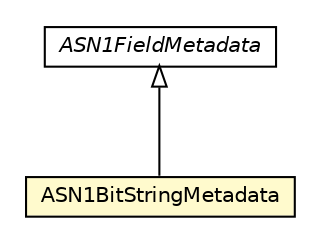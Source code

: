 #!/usr/local/bin/dot
#
# Class diagram 
# Generated by UMLGraph version R5_6-24-gf6e263 (http://www.umlgraph.org/)
#

digraph G {
	edge [fontname="Helvetica",fontsize=10,labelfontname="Helvetica",labelfontsize=10];
	node [fontname="Helvetica",fontsize=10,shape=plaintext];
	nodesep=0.25;
	ranksep=0.5;
	// org.universAAL.lddi.lib.ieeex73std.org.bn.metadata.ASN1BitStringMetadata
	c50042 [label=<<table title="org.universAAL.lddi.lib.ieeex73std.org.bn.metadata.ASN1BitStringMetadata" border="0" cellborder="1" cellspacing="0" cellpadding="2" port="p" bgcolor="lemonChiffon" href="./ASN1BitStringMetadata.html">
		<tr><td><table border="0" cellspacing="0" cellpadding="1">
<tr><td align="center" balign="center"> ASN1BitStringMetadata </td></tr>
		</table></td></tr>
		</table>>, URL="./ASN1BitStringMetadata.html", fontname="Helvetica", fontcolor="black", fontsize=10.0];
	// org.universAAL.lddi.lib.ieeex73std.org.bn.metadata.ASN1FieldMetadata
	c50058 [label=<<table title="org.universAAL.lddi.lib.ieeex73std.org.bn.metadata.ASN1FieldMetadata" border="0" cellborder="1" cellspacing="0" cellpadding="2" port="p" href="./ASN1FieldMetadata.html">
		<tr><td><table border="0" cellspacing="0" cellpadding="1">
<tr><td align="center" balign="center"><font face="Helvetica-Oblique"> ASN1FieldMetadata </font></td></tr>
		</table></td></tr>
		</table>>, URL="./ASN1FieldMetadata.html", fontname="Helvetica", fontcolor="black", fontsize=10.0];
	//org.universAAL.lddi.lib.ieeex73std.org.bn.metadata.ASN1BitStringMetadata extends org.universAAL.lddi.lib.ieeex73std.org.bn.metadata.ASN1FieldMetadata
	c50058:p -> c50042:p [dir=back,arrowtail=empty];
}


